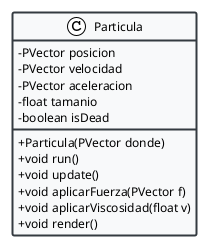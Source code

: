 @startuml particula_simple_class

!theme plain
skinparam classAttributeIconSize 0
skinparam classFontSize 14
skinparam classAttributeFontSize 12
skinparam classOperationFontSize 12
skinparam backgroundColor white
skinparam classBackgroundColor #F8F9FA
skinparam classBorderColor #343A40
skinparam classBorderThickness 2

class Particula {
  -PVector posicion
  -PVector velocidad
  -PVector aceleracion
  -float tamanio
  -boolean isDead
  ____
  +Particula(PVector donde)
  +void run()
  +void update()
  +void aplicarFuerza(PVector f)
  +void aplicarViscosidad(float v)
  +void render()
}

@enduml